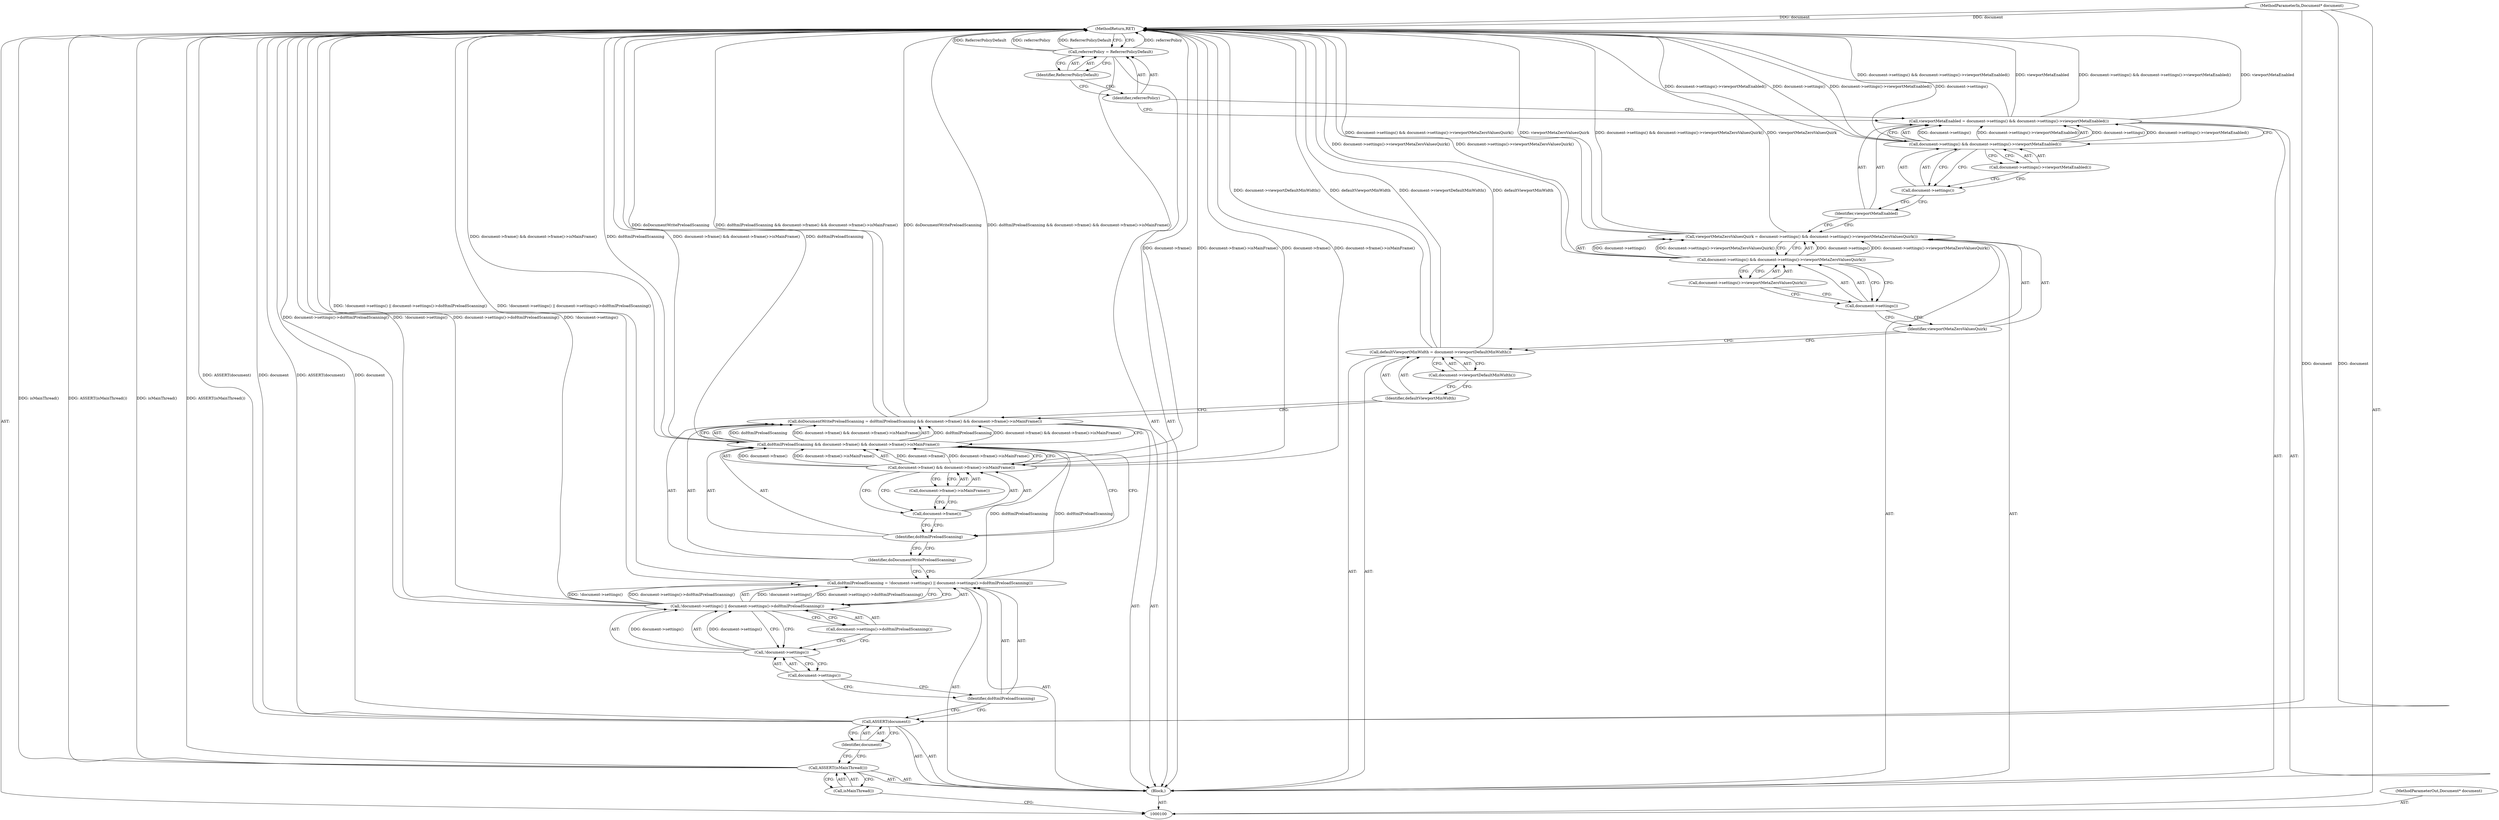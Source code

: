 digraph "1_Chrome_e49d943e9f5f90411313e64d0ae6b646edc85043" {
"1000136" [label="(MethodReturn,RET)"];
"1000101" [label="(MethodParameterIn,Document* document)"];
"1000189" [label="(MethodParameterOut,Document* document)"];
"1000135" [label="(Identifier,ReferrerPolicyDefault)"];
"1000133" [label="(Call,referrerPolicy = ReferrerPolicyDefault)"];
"1000134" [label="(Identifier,referrerPolicy)"];
"1000102" [label="(Block,)"];
"1000104" [label="(Call,isMainThread())"];
"1000103" [label="(Call,ASSERT(isMainThread()))"];
"1000106" [label="(Identifier,document)"];
"1000105" [label="(Call,ASSERT(document))"];
"1000109" [label="(Call,!document->settings() || document->settings()->doHtmlPreloadScanning())"];
"1000110" [label="(Call,!document->settings())"];
"1000111" [label="(Call,document->settings())"];
"1000107" [label="(Call,doHtmlPreloadScanning = !document->settings() || document->settings()->doHtmlPreloadScanning())"];
"1000108" [label="(Identifier,doHtmlPreloadScanning)"];
"1000112" [label="(Call,document->settings()->doHtmlPreloadScanning())"];
"1000115" [label="(Call,doHtmlPreloadScanning && document->frame() && document->frame()->isMainFrame())"];
"1000116" [label="(Identifier,doHtmlPreloadScanning)"];
"1000113" [label="(Call,doDocumentWritePreloadScanning = doHtmlPreloadScanning && document->frame() && document->frame()->isMainFrame())"];
"1000114" [label="(Identifier,doDocumentWritePreloadScanning)"];
"1000117" [label="(Call,document->frame() && document->frame()->isMainFrame())"];
"1000118" [label="(Call,document->frame())"];
"1000119" [label="(Call,document->frame()->isMainFrame())"];
"1000122" [label="(Call,document->viewportDefaultMinWidth())"];
"1000120" [label="(Call,defaultViewportMinWidth = document->viewportDefaultMinWidth())"];
"1000121" [label="(Identifier,defaultViewportMinWidth)"];
"1000125" [label="(Call,document->settings() && document->settings()->viewportMetaZeroValuesQuirk())"];
"1000126" [label="(Call,document->settings())"];
"1000123" [label="(Call,viewportMetaZeroValuesQuirk = document->settings() && document->settings()->viewportMetaZeroValuesQuirk())"];
"1000124" [label="(Identifier,viewportMetaZeroValuesQuirk)"];
"1000127" [label="(Call,document->settings()->viewportMetaZeroValuesQuirk())"];
"1000130" [label="(Call,document->settings() && document->settings()->viewportMetaEnabled())"];
"1000131" [label="(Call,document->settings())"];
"1000128" [label="(Call,viewportMetaEnabled = document->settings() && document->settings()->viewportMetaEnabled())"];
"1000129" [label="(Identifier,viewportMetaEnabled)"];
"1000132" [label="(Call,document->settings()->viewportMetaEnabled())"];
"1000136" -> "1000100"  [label="AST: "];
"1000136" -> "1000133"  [label="CFG: "];
"1000115" -> "1000136"  [label="DDG: document->frame() && document->frame()->isMainFrame()"];
"1000115" -> "1000136"  [label="DDG: doHtmlPreloadScanning"];
"1000128" -> "1000136"  [label="DDG: document->settings() && document->settings()->viewportMetaEnabled()"];
"1000128" -> "1000136"  [label="DDG: viewportMetaEnabled"];
"1000123" -> "1000136"  [label="DDG: document->settings() && document->settings()->viewportMetaZeroValuesQuirk()"];
"1000123" -> "1000136"  [label="DDG: viewportMetaZeroValuesQuirk"];
"1000103" -> "1000136"  [label="DDG: isMainThread()"];
"1000103" -> "1000136"  [label="DDG: ASSERT(isMainThread())"];
"1000105" -> "1000136"  [label="DDG: ASSERT(document)"];
"1000105" -> "1000136"  [label="DDG: document"];
"1000113" -> "1000136"  [label="DDG: doDocumentWritePreloadScanning"];
"1000113" -> "1000136"  [label="DDG: doHtmlPreloadScanning && document->frame() && document->frame()->isMainFrame()"];
"1000125" -> "1000136"  [label="DDG: document->settings()->viewportMetaZeroValuesQuirk()"];
"1000117" -> "1000136"  [label="DDG: document->frame()"];
"1000117" -> "1000136"  [label="DDG: document->frame()->isMainFrame()"];
"1000120" -> "1000136"  [label="DDG: document->viewportDefaultMinWidth()"];
"1000120" -> "1000136"  [label="DDG: defaultViewportMinWidth"];
"1000130" -> "1000136"  [label="DDG: document->settings()->viewportMetaEnabled()"];
"1000130" -> "1000136"  [label="DDG: document->settings()"];
"1000133" -> "1000136"  [label="DDG: referrerPolicy"];
"1000133" -> "1000136"  [label="DDG: ReferrerPolicyDefault"];
"1000109" -> "1000136"  [label="DDG: document->settings()->doHtmlPreloadScanning()"];
"1000109" -> "1000136"  [label="DDG: !document->settings()"];
"1000101" -> "1000136"  [label="DDG: document"];
"1000107" -> "1000136"  [label="DDG: !document->settings() || document->settings()->doHtmlPreloadScanning()"];
"1000101" -> "1000100"  [label="AST: "];
"1000101" -> "1000136"  [label="DDG: document"];
"1000101" -> "1000105"  [label="DDG: document"];
"1000189" -> "1000100"  [label="AST: "];
"1000135" -> "1000133"  [label="AST: "];
"1000135" -> "1000134"  [label="CFG: "];
"1000133" -> "1000135"  [label="CFG: "];
"1000133" -> "1000102"  [label="AST: "];
"1000133" -> "1000135"  [label="CFG: "];
"1000134" -> "1000133"  [label="AST: "];
"1000135" -> "1000133"  [label="AST: "];
"1000136" -> "1000133"  [label="CFG: "];
"1000133" -> "1000136"  [label="DDG: referrerPolicy"];
"1000133" -> "1000136"  [label="DDG: ReferrerPolicyDefault"];
"1000134" -> "1000133"  [label="AST: "];
"1000134" -> "1000128"  [label="CFG: "];
"1000135" -> "1000134"  [label="CFG: "];
"1000102" -> "1000100"  [label="AST: "];
"1000103" -> "1000102"  [label="AST: "];
"1000105" -> "1000102"  [label="AST: "];
"1000107" -> "1000102"  [label="AST: "];
"1000113" -> "1000102"  [label="AST: "];
"1000120" -> "1000102"  [label="AST: "];
"1000123" -> "1000102"  [label="AST: "];
"1000128" -> "1000102"  [label="AST: "];
"1000133" -> "1000102"  [label="AST: "];
"1000104" -> "1000103"  [label="AST: "];
"1000104" -> "1000100"  [label="CFG: "];
"1000103" -> "1000104"  [label="CFG: "];
"1000103" -> "1000102"  [label="AST: "];
"1000103" -> "1000104"  [label="CFG: "];
"1000104" -> "1000103"  [label="AST: "];
"1000106" -> "1000103"  [label="CFG: "];
"1000103" -> "1000136"  [label="DDG: isMainThread()"];
"1000103" -> "1000136"  [label="DDG: ASSERT(isMainThread())"];
"1000106" -> "1000105"  [label="AST: "];
"1000106" -> "1000103"  [label="CFG: "];
"1000105" -> "1000106"  [label="CFG: "];
"1000105" -> "1000102"  [label="AST: "];
"1000105" -> "1000106"  [label="CFG: "];
"1000106" -> "1000105"  [label="AST: "];
"1000108" -> "1000105"  [label="CFG: "];
"1000105" -> "1000136"  [label="DDG: ASSERT(document)"];
"1000105" -> "1000136"  [label="DDG: document"];
"1000101" -> "1000105"  [label="DDG: document"];
"1000109" -> "1000107"  [label="AST: "];
"1000109" -> "1000110"  [label="CFG: "];
"1000109" -> "1000112"  [label="CFG: "];
"1000110" -> "1000109"  [label="AST: "];
"1000112" -> "1000109"  [label="AST: "];
"1000107" -> "1000109"  [label="CFG: "];
"1000109" -> "1000136"  [label="DDG: document->settings()->doHtmlPreloadScanning()"];
"1000109" -> "1000136"  [label="DDG: !document->settings()"];
"1000109" -> "1000107"  [label="DDG: !document->settings()"];
"1000109" -> "1000107"  [label="DDG: document->settings()->doHtmlPreloadScanning()"];
"1000110" -> "1000109"  [label="DDG: document->settings()"];
"1000110" -> "1000109"  [label="AST: "];
"1000110" -> "1000111"  [label="CFG: "];
"1000111" -> "1000110"  [label="AST: "];
"1000112" -> "1000110"  [label="CFG: "];
"1000109" -> "1000110"  [label="CFG: "];
"1000110" -> "1000109"  [label="DDG: document->settings()"];
"1000111" -> "1000110"  [label="AST: "];
"1000111" -> "1000108"  [label="CFG: "];
"1000110" -> "1000111"  [label="CFG: "];
"1000107" -> "1000102"  [label="AST: "];
"1000107" -> "1000109"  [label="CFG: "];
"1000108" -> "1000107"  [label="AST: "];
"1000109" -> "1000107"  [label="AST: "];
"1000114" -> "1000107"  [label="CFG: "];
"1000107" -> "1000136"  [label="DDG: !document->settings() || document->settings()->doHtmlPreloadScanning()"];
"1000109" -> "1000107"  [label="DDG: !document->settings()"];
"1000109" -> "1000107"  [label="DDG: document->settings()->doHtmlPreloadScanning()"];
"1000107" -> "1000115"  [label="DDG: doHtmlPreloadScanning"];
"1000108" -> "1000107"  [label="AST: "];
"1000108" -> "1000105"  [label="CFG: "];
"1000111" -> "1000108"  [label="CFG: "];
"1000112" -> "1000109"  [label="AST: "];
"1000112" -> "1000110"  [label="CFG: "];
"1000109" -> "1000112"  [label="CFG: "];
"1000115" -> "1000113"  [label="AST: "];
"1000115" -> "1000116"  [label="CFG: "];
"1000115" -> "1000117"  [label="CFG: "];
"1000116" -> "1000115"  [label="AST: "];
"1000117" -> "1000115"  [label="AST: "];
"1000113" -> "1000115"  [label="CFG: "];
"1000115" -> "1000136"  [label="DDG: document->frame() && document->frame()->isMainFrame()"];
"1000115" -> "1000136"  [label="DDG: doHtmlPreloadScanning"];
"1000115" -> "1000113"  [label="DDG: doHtmlPreloadScanning"];
"1000115" -> "1000113"  [label="DDG: document->frame() && document->frame()->isMainFrame()"];
"1000107" -> "1000115"  [label="DDG: doHtmlPreloadScanning"];
"1000117" -> "1000115"  [label="DDG: document->frame()"];
"1000117" -> "1000115"  [label="DDG: document->frame()->isMainFrame()"];
"1000116" -> "1000115"  [label="AST: "];
"1000116" -> "1000114"  [label="CFG: "];
"1000118" -> "1000116"  [label="CFG: "];
"1000115" -> "1000116"  [label="CFG: "];
"1000113" -> "1000102"  [label="AST: "];
"1000113" -> "1000115"  [label="CFG: "];
"1000114" -> "1000113"  [label="AST: "];
"1000115" -> "1000113"  [label="AST: "];
"1000121" -> "1000113"  [label="CFG: "];
"1000113" -> "1000136"  [label="DDG: doDocumentWritePreloadScanning"];
"1000113" -> "1000136"  [label="DDG: doHtmlPreloadScanning && document->frame() && document->frame()->isMainFrame()"];
"1000115" -> "1000113"  [label="DDG: doHtmlPreloadScanning"];
"1000115" -> "1000113"  [label="DDG: document->frame() && document->frame()->isMainFrame()"];
"1000114" -> "1000113"  [label="AST: "];
"1000114" -> "1000107"  [label="CFG: "];
"1000116" -> "1000114"  [label="CFG: "];
"1000117" -> "1000115"  [label="AST: "];
"1000117" -> "1000118"  [label="CFG: "];
"1000117" -> "1000119"  [label="CFG: "];
"1000118" -> "1000117"  [label="AST: "];
"1000119" -> "1000117"  [label="AST: "];
"1000115" -> "1000117"  [label="CFG: "];
"1000117" -> "1000136"  [label="DDG: document->frame()"];
"1000117" -> "1000136"  [label="DDG: document->frame()->isMainFrame()"];
"1000117" -> "1000115"  [label="DDG: document->frame()"];
"1000117" -> "1000115"  [label="DDG: document->frame()->isMainFrame()"];
"1000118" -> "1000117"  [label="AST: "];
"1000118" -> "1000116"  [label="CFG: "];
"1000119" -> "1000118"  [label="CFG: "];
"1000117" -> "1000118"  [label="CFG: "];
"1000119" -> "1000117"  [label="AST: "];
"1000119" -> "1000118"  [label="CFG: "];
"1000117" -> "1000119"  [label="CFG: "];
"1000122" -> "1000120"  [label="AST: "];
"1000122" -> "1000121"  [label="CFG: "];
"1000120" -> "1000122"  [label="CFG: "];
"1000120" -> "1000102"  [label="AST: "];
"1000120" -> "1000122"  [label="CFG: "];
"1000121" -> "1000120"  [label="AST: "];
"1000122" -> "1000120"  [label="AST: "];
"1000124" -> "1000120"  [label="CFG: "];
"1000120" -> "1000136"  [label="DDG: document->viewportDefaultMinWidth()"];
"1000120" -> "1000136"  [label="DDG: defaultViewportMinWidth"];
"1000121" -> "1000120"  [label="AST: "];
"1000121" -> "1000113"  [label="CFG: "];
"1000122" -> "1000121"  [label="CFG: "];
"1000125" -> "1000123"  [label="AST: "];
"1000125" -> "1000126"  [label="CFG: "];
"1000125" -> "1000127"  [label="CFG: "];
"1000126" -> "1000125"  [label="AST: "];
"1000127" -> "1000125"  [label="AST: "];
"1000123" -> "1000125"  [label="CFG: "];
"1000125" -> "1000136"  [label="DDG: document->settings()->viewportMetaZeroValuesQuirk()"];
"1000125" -> "1000123"  [label="DDG: document->settings()"];
"1000125" -> "1000123"  [label="DDG: document->settings()->viewportMetaZeroValuesQuirk()"];
"1000126" -> "1000125"  [label="AST: "];
"1000126" -> "1000124"  [label="CFG: "];
"1000127" -> "1000126"  [label="CFG: "];
"1000125" -> "1000126"  [label="CFG: "];
"1000123" -> "1000102"  [label="AST: "];
"1000123" -> "1000125"  [label="CFG: "];
"1000124" -> "1000123"  [label="AST: "];
"1000125" -> "1000123"  [label="AST: "];
"1000129" -> "1000123"  [label="CFG: "];
"1000123" -> "1000136"  [label="DDG: document->settings() && document->settings()->viewportMetaZeroValuesQuirk()"];
"1000123" -> "1000136"  [label="DDG: viewportMetaZeroValuesQuirk"];
"1000125" -> "1000123"  [label="DDG: document->settings()"];
"1000125" -> "1000123"  [label="DDG: document->settings()->viewportMetaZeroValuesQuirk()"];
"1000124" -> "1000123"  [label="AST: "];
"1000124" -> "1000120"  [label="CFG: "];
"1000126" -> "1000124"  [label="CFG: "];
"1000127" -> "1000125"  [label="AST: "];
"1000127" -> "1000126"  [label="CFG: "];
"1000125" -> "1000127"  [label="CFG: "];
"1000130" -> "1000128"  [label="AST: "];
"1000130" -> "1000131"  [label="CFG: "];
"1000130" -> "1000132"  [label="CFG: "];
"1000131" -> "1000130"  [label="AST: "];
"1000132" -> "1000130"  [label="AST: "];
"1000128" -> "1000130"  [label="CFG: "];
"1000130" -> "1000136"  [label="DDG: document->settings()->viewportMetaEnabled()"];
"1000130" -> "1000136"  [label="DDG: document->settings()"];
"1000130" -> "1000128"  [label="DDG: document->settings()"];
"1000130" -> "1000128"  [label="DDG: document->settings()->viewportMetaEnabled()"];
"1000131" -> "1000130"  [label="AST: "];
"1000131" -> "1000129"  [label="CFG: "];
"1000132" -> "1000131"  [label="CFG: "];
"1000130" -> "1000131"  [label="CFG: "];
"1000128" -> "1000102"  [label="AST: "];
"1000128" -> "1000130"  [label="CFG: "];
"1000129" -> "1000128"  [label="AST: "];
"1000130" -> "1000128"  [label="AST: "];
"1000134" -> "1000128"  [label="CFG: "];
"1000128" -> "1000136"  [label="DDG: document->settings() && document->settings()->viewportMetaEnabled()"];
"1000128" -> "1000136"  [label="DDG: viewportMetaEnabled"];
"1000130" -> "1000128"  [label="DDG: document->settings()"];
"1000130" -> "1000128"  [label="DDG: document->settings()->viewportMetaEnabled()"];
"1000129" -> "1000128"  [label="AST: "];
"1000129" -> "1000123"  [label="CFG: "];
"1000131" -> "1000129"  [label="CFG: "];
"1000132" -> "1000130"  [label="AST: "];
"1000132" -> "1000131"  [label="CFG: "];
"1000130" -> "1000132"  [label="CFG: "];
}
